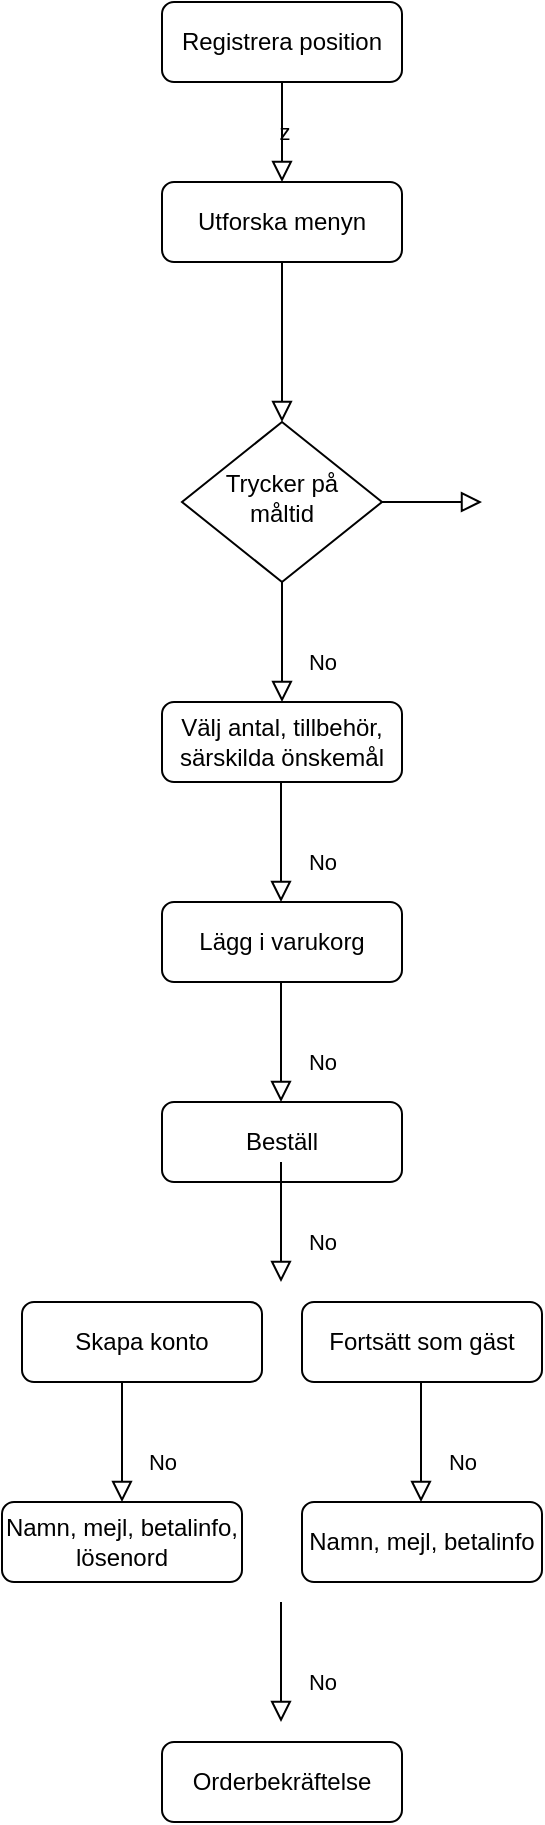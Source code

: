 <mxfile version="13.6.6" type="google" pages="2"><diagram id="C5RBs43oDa-KdzZeNtuy" name="Page-1"><mxGraphModel dx="1553" dy="870" grid="1" gridSize="10" guides="1" tooltips="1" connect="1" arrows="1" fold="1" page="1" pageScale="1" pageWidth="827" pageHeight="1169" math="0" shadow="0"><root><mxCell id="WIyWlLk6GJQsqaUBKTNV-0"/><mxCell id="WIyWlLk6GJQsqaUBKTNV-1" parent="WIyWlLk6GJQsqaUBKTNV-0"/><mxCell id="WIyWlLk6GJQsqaUBKTNV-2" value="z" style="rounded=0;html=1;jettySize=auto;orthogonalLoop=1;fontSize=11;endArrow=block;endFill=0;endSize=8;strokeWidth=1;shadow=0;labelBackgroundColor=none;edgeStyle=orthogonalEdgeStyle;" parent="WIyWlLk6GJQsqaUBKTNV-1" source="WIyWlLk6GJQsqaUBKTNV-3" edge="1"><mxGeometry relative="1" as="geometry"><mxPoint x="220" y="170" as="targetPoint"/></mxGeometry></mxCell><mxCell id="WIyWlLk6GJQsqaUBKTNV-3" value="Registrera position" style="rounded=1;whiteSpace=wrap;html=1;fontSize=12;glass=0;strokeWidth=1;shadow=0;" parent="WIyWlLk6GJQsqaUBKTNV-1" vertex="1"><mxGeometry x="160" y="80" width="120" height="40" as="geometry"/></mxCell><mxCell id="WIyWlLk6GJQsqaUBKTNV-4" value="" style="rounded=0;html=1;jettySize=auto;orthogonalLoop=1;fontSize=11;endArrow=block;endFill=0;endSize=8;strokeWidth=1;shadow=0;labelBackgroundColor=none;edgeStyle=orthogonalEdgeStyle;exitX=0.5;exitY=1;exitDx=0;exitDy=0;" parent="WIyWlLk6GJQsqaUBKTNV-1" source="WIyWlLk6GJQsqaUBKTNV-7" target="WIyWlLk6GJQsqaUBKTNV-10" edge="1"><mxGeometry y="20" relative="1" as="geometry"><mxPoint as="offset"/><mxPoint x="220" y="250" as="sourcePoint"/><Array as="points"/></mxGeometry></mxCell><mxCell id="WIyWlLk6GJQsqaUBKTNV-7" value="Utforska menyn" style="rounded=1;whiteSpace=wrap;html=1;fontSize=12;glass=0;strokeWidth=1;shadow=0;" parent="WIyWlLk6GJQsqaUBKTNV-1" vertex="1"><mxGeometry x="160" y="170" width="120" height="40" as="geometry"/></mxCell><mxCell id="WIyWlLk6GJQsqaUBKTNV-8" value="No" style="rounded=0;html=1;jettySize=auto;orthogonalLoop=1;fontSize=11;endArrow=block;endFill=0;endSize=8;strokeWidth=1;shadow=0;labelBackgroundColor=none;edgeStyle=orthogonalEdgeStyle;" parent="WIyWlLk6GJQsqaUBKTNV-1" source="WIyWlLk6GJQsqaUBKTNV-10" edge="1"><mxGeometry x="0.333" y="20" relative="1" as="geometry"><mxPoint as="offset"/><mxPoint x="220" y="430" as="targetPoint"/></mxGeometry></mxCell><mxCell id="WIyWlLk6GJQsqaUBKTNV-9" value="" style="edgeStyle=orthogonalEdgeStyle;rounded=0;html=1;jettySize=auto;orthogonalLoop=1;fontSize=11;endArrow=block;endFill=0;endSize=8;strokeWidth=1;shadow=0;labelBackgroundColor=none;" parent="WIyWlLk6GJQsqaUBKTNV-1" source="WIyWlLk6GJQsqaUBKTNV-10" edge="1"><mxGeometry y="10" relative="1" as="geometry"><mxPoint as="offset"/><mxPoint x="320" y="330" as="targetPoint"/></mxGeometry></mxCell><mxCell id="WIyWlLk6GJQsqaUBKTNV-10" value="Trycker på måltid" style="rhombus;whiteSpace=wrap;html=1;shadow=0;fontFamily=Helvetica;fontSize=12;align=center;strokeWidth=1;spacing=6;spacingTop=-4;" parent="WIyWlLk6GJQsqaUBKTNV-1" vertex="1"><mxGeometry x="170" y="290" width="100" height="80" as="geometry"/></mxCell><mxCell id="1STehpNk5ITJCxVqM1tr-6" value="Välj antal, tillbehör, särskilda önskemål" style="rounded=1;whiteSpace=wrap;html=1;fontSize=12;glass=0;strokeWidth=1;shadow=0;" parent="WIyWlLk6GJQsqaUBKTNV-1" vertex="1"><mxGeometry x="160" y="430" width="120" height="40" as="geometry"/></mxCell><mxCell id="1STehpNk5ITJCxVqM1tr-7" value="No" style="rounded=0;html=1;jettySize=auto;orthogonalLoop=1;fontSize=11;endArrow=block;endFill=0;endSize=8;strokeWidth=1;shadow=0;labelBackgroundColor=none;edgeStyle=orthogonalEdgeStyle;" parent="WIyWlLk6GJQsqaUBKTNV-1" edge="1"><mxGeometry x="0.333" y="20" relative="1" as="geometry"><mxPoint as="offset"/><mxPoint x="219.5" y="470" as="sourcePoint"/><mxPoint x="219.5" y="530" as="targetPoint"/></mxGeometry></mxCell><mxCell id="1STehpNk5ITJCxVqM1tr-8" value="Lägg i varukorg" style="rounded=1;whiteSpace=wrap;html=1;fontSize=12;glass=0;strokeWidth=1;shadow=0;" parent="WIyWlLk6GJQsqaUBKTNV-1" vertex="1"><mxGeometry x="160" y="530" width="120" height="40" as="geometry"/></mxCell><mxCell id="1STehpNk5ITJCxVqM1tr-10" value="No" style="rounded=0;html=1;jettySize=auto;orthogonalLoop=1;fontSize=11;endArrow=block;endFill=0;endSize=8;strokeWidth=1;shadow=0;labelBackgroundColor=none;edgeStyle=orthogonalEdgeStyle;" parent="WIyWlLk6GJQsqaUBKTNV-1" edge="1"><mxGeometry x="0.333" y="20" relative="1" as="geometry"><mxPoint as="offset"/><mxPoint x="219.5" y="570" as="sourcePoint"/><mxPoint x="219.5" y="630" as="targetPoint"/><Array as="points"><mxPoint x="220" y="589"/><mxPoint x="220" y="589"/></Array></mxGeometry></mxCell><mxCell id="1STehpNk5ITJCxVqM1tr-11" value="Skapa konto" style="rounded=1;whiteSpace=wrap;html=1;fontSize=12;glass=0;strokeWidth=1;shadow=0;" parent="WIyWlLk6GJQsqaUBKTNV-1" vertex="1"><mxGeometry x="90" y="730" width="120" height="40" as="geometry"/></mxCell><mxCell id="1STehpNk5ITJCxVqM1tr-12" value="Fortsätt som gäst" style="rounded=1;whiteSpace=wrap;html=1;fontSize=12;glass=0;strokeWidth=1;shadow=0;" parent="WIyWlLk6GJQsqaUBKTNV-1" vertex="1"><mxGeometry x="230" y="730" width="120" height="40" as="geometry"/></mxCell><mxCell id="1STehpNk5ITJCxVqM1tr-13" value="No" style="rounded=0;html=1;jettySize=auto;orthogonalLoop=1;fontSize=11;endArrow=block;endFill=0;endSize=8;strokeWidth=1;shadow=0;labelBackgroundColor=none;edgeStyle=orthogonalEdgeStyle;" parent="WIyWlLk6GJQsqaUBKTNV-1" edge="1"><mxGeometry x="0.333" y="20" relative="1" as="geometry"><mxPoint as="offset"/><mxPoint x="140" y="770" as="sourcePoint"/><mxPoint x="140" y="830" as="targetPoint"/><Array as="points"><mxPoint x="140" y="800"/><mxPoint x="140" y="800"/></Array></mxGeometry></mxCell><mxCell id="1STehpNk5ITJCxVqM1tr-14" value="Beställ" style="rounded=1;whiteSpace=wrap;html=1;fontSize=12;glass=0;strokeWidth=1;shadow=0;" parent="WIyWlLk6GJQsqaUBKTNV-1" vertex="1"><mxGeometry x="160" y="630" width="120" height="40" as="geometry"/></mxCell><mxCell id="1STehpNk5ITJCxVqM1tr-15" value="No" style="rounded=0;html=1;jettySize=auto;orthogonalLoop=1;fontSize=11;endArrow=block;endFill=0;endSize=8;strokeWidth=1;shadow=0;labelBackgroundColor=none;edgeStyle=orthogonalEdgeStyle;" parent="WIyWlLk6GJQsqaUBKTNV-1" edge="1"><mxGeometry x="0.333" y="20" relative="1" as="geometry"><mxPoint as="offset"/><mxPoint x="219.5" y="660" as="sourcePoint"/><mxPoint x="219.5" y="720" as="targetPoint"/><Array as="points"><mxPoint x="220" y="679"/><mxPoint x="220" y="679"/></Array></mxGeometry></mxCell><mxCell id="1STehpNk5ITJCxVqM1tr-16" value="No" style="rounded=0;html=1;jettySize=auto;orthogonalLoop=1;fontSize=11;endArrow=block;endFill=0;endSize=8;strokeWidth=1;shadow=0;labelBackgroundColor=none;edgeStyle=orthogonalEdgeStyle;" parent="WIyWlLk6GJQsqaUBKTNV-1" edge="1"><mxGeometry x="0.333" y="20" relative="1" as="geometry"><mxPoint as="offset"/><mxPoint x="289.5" y="770" as="sourcePoint"/><mxPoint x="289.5" y="830" as="targetPoint"/><Array as="points"><mxPoint x="289.5" y="790"/><mxPoint x="289.5" y="790"/></Array></mxGeometry></mxCell><mxCell id="1STehpNk5ITJCxVqM1tr-17" value="Namn, mejl, betalinfo" style="rounded=1;whiteSpace=wrap;html=1;fontSize=12;glass=0;strokeWidth=1;shadow=0;" parent="WIyWlLk6GJQsqaUBKTNV-1" vertex="1"><mxGeometry x="230" y="830" width="120" height="40" as="geometry"/></mxCell><mxCell id="1STehpNk5ITJCxVqM1tr-19" value="Namn, mejl, betalinfo, lösenord" style="rounded=1;whiteSpace=wrap;html=1;fontSize=12;glass=0;strokeWidth=1;shadow=0;" parent="WIyWlLk6GJQsqaUBKTNV-1" vertex="1"><mxGeometry x="80" y="830" width="120" height="40" as="geometry"/></mxCell><mxCell id="1STehpNk5ITJCxVqM1tr-20" value="No" style="rounded=0;html=1;jettySize=auto;orthogonalLoop=1;fontSize=11;endArrow=block;endFill=0;endSize=8;strokeWidth=1;shadow=0;labelBackgroundColor=none;edgeStyle=orthogonalEdgeStyle;" parent="WIyWlLk6GJQsqaUBKTNV-1" edge="1"><mxGeometry x="0.333" y="20" relative="1" as="geometry"><mxPoint as="offset"/><mxPoint x="219.5" y="880" as="sourcePoint"/><mxPoint x="219.5" y="940" as="targetPoint"/><Array as="points"><mxPoint x="219.5" y="900"/><mxPoint x="219.5" y="900"/></Array></mxGeometry></mxCell><mxCell id="1STehpNk5ITJCxVqM1tr-21" value="Orderbekräftelse" style="rounded=1;whiteSpace=wrap;html=1;fontSize=12;glass=0;strokeWidth=1;shadow=0;" parent="WIyWlLk6GJQsqaUBKTNV-1" vertex="1"><mxGeometry x="160" y="950" width="120" height="40" as="geometry"/></mxCell></root></mxGraphModel></diagram><diagram id="Ar2lEOp6iWY-4XAoTzC0" name="Page-2"><mxGraphModel dx="2659" dy="1012" grid="1" gridSize="10" guides="1" tooltips="1" connect="1" arrows="1" fold="1" page="1" pageScale="1" pageWidth="827" pageHeight="1169" math="0" shadow="0"><root><mxCell id="_BUMj-XNnW7MiLHhKxXg-0"/><mxCell id="_BUMj-XNnW7MiLHhKxXg-1" parent="_BUMj-XNnW7MiLHhKxXg-0"/><mxCell id="wzOY14sBF1sNWGdp7HcY-2" value="" style="ellipse;whiteSpace=wrap;html=1;fillColor=#fff2cc;strokeColor=#d6b656;" vertex="1" parent="_BUMj-XNnW7MiLHhKxXg-1"><mxGeometry x="-500" y="580" width="40" height="40" as="geometry"/></mxCell><mxCell id="_BUMj-XNnW7MiLHhKxXg-2" value="" style="rounded=0;html=1;jettySize=auto;orthogonalLoop=1;fontSize=11;endArrow=classic;endFill=1;endSize=8;strokeWidth=1;shadow=0;labelBackgroundColor=none;edgeStyle=orthogonalEdgeStyle;" parent="_BUMj-XNnW7MiLHhKxXg-1" source="_BUMj-XNnW7MiLHhKxXg-3" edge="1"><mxGeometry relative="1" as="geometry"><mxPoint x="210" y="130" as="targetPoint"/></mxGeometry></mxCell><mxCell id="_BUMj-XNnW7MiLHhKxXg-3" value="Registrera position" style="rounded=1;whiteSpace=wrap;html=1;fontSize=12;glass=0;strokeWidth=1;shadow=0;fillColor=#d5e8d4;strokeColor=#82b366;" parent="_BUMj-XNnW7MiLHhKxXg-1" vertex="1"><mxGeometry x="150" y="40" width="120" height="40" as="geometry"/></mxCell><mxCell id="_BUMj-XNnW7MiLHhKxXg-4" value="" style="rounded=0;html=1;jettySize=auto;orthogonalLoop=1;fontSize=11;endArrow=classic;endFill=1;endSize=8;strokeWidth=1;shadow=0;labelBackgroundColor=none;edgeStyle=orthogonalEdgeStyle;exitX=0.5;exitY=1;exitDx=0;exitDy=0;" parent="_BUMj-XNnW7MiLHhKxXg-1" source="_BUMj-XNnW7MiLHhKxXg-5" edge="1"><mxGeometry y="20" relative="1" as="geometry"><mxPoint as="offset"/><mxPoint x="210" y="210" as="sourcePoint"/><Array as="points"/><mxPoint x="210" y="210" as="targetPoint"/></mxGeometry></mxCell><mxCell id="_BUMj-XNnW7MiLHhKxXg-5" value="Utforska menyn" style="rounded=1;whiteSpace=wrap;html=1;fontSize=12;glass=0;strokeWidth=1;shadow=0;" parent="_BUMj-XNnW7MiLHhKxXg-1" vertex="1"><mxGeometry x="150" y="130" width="120" height="40" as="geometry"/></mxCell><mxCell id="_BUMj-XNnW7MiLHhKxXg-7" value="" style="edgeStyle=orthogonalEdgeStyle;rounded=0;html=1;jettySize=auto;orthogonalLoop=1;fontSize=11;endArrow=classic;endFill=1;endSize=8;strokeWidth=1;shadow=0;labelBackgroundColor=none;" parent="_BUMj-XNnW7MiLHhKxXg-1" source="_BUMj-XNnW7MiLHhKxXg-8" edge="1"><mxGeometry y="10" relative="1" as="geometry"><mxPoint as="offset"/><mxPoint x="330" y="250" as="targetPoint"/></mxGeometry></mxCell><mxCell id="DojinOIPw8l0trwZEWN4-0" value="" style="edgeStyle=orthogonalEdgeStyle;rounded=0;orthogonalLoop=1;jettySize=auto;html=1;" parent="_BUMj-XNnW7MiLHhKxXg-1" source="_BUMj-XNnW7MiLHhKxXg-8" target="_BUMj-XNnW7MiLHhKxXg-5" edge="1"><mxGeometry relative="1" as="geometry"/></mxCell><mxCell id="_BUMj-XNnW7MiLHhKxXg-8" value="Vald rätt" style="rhombus;whiteSpace=wrap;html=1;shadow=0;fontFamily=Helvetica;fontSize=12;align=center;strokeWidth=1;spacing=6;spacingTop=-4;" parent="_BUMj-XNnW7MiLHhKxXg-1" vertex="1"><mxGeometry x="160" y="210" width="100" height="80" as="geometry"/></mxCell><mxCell id="_BUMj-XNnW7MiLHhKxXg-9" value="Välj antal, tillbehör, särskilda önskemål" style="rounded=1;whiteSpace=wrap;html=1;fontSize=12;glass=0;strokeWidth=1;shadow=0;" parent="_BUMj-XNnW7MiLHhKxXg-1" vertex="1"><mxGeometry x="330" y="230" width="120" height="40" as="geometry"/></mxCell><mxCell id="_BUMj-XNnW7MiLHhKxXg-10" value="Yes" style="rounded=0;html=1;jettySize=auto;orthogonalLoop=1;fontSize=11;endArrow=classic;endFill=1;endSize=8;strokeWidth=1;shadow=0;labelBackgroundColor=none;edgeStyle=orthogonalEdgeStyle;" parent="_BUMj-XNnW7MiLHhKxXg-1" edge="1"><mxGeometry y="20" relative="1" as="geometry"><mxPoint as="offset"/><mxPoint x="389.58" y="270" as="sourcePoint"/><mxPoint x="389.58" y="330" as="targetPoint"/></mxGeometry></mxCell><mxCell id="_BUMj-XNnW7MiLHhKxXg-38" value="" style="edgeStyle=orthogonalEdgeStyle;rounded=0;orthogonalLoop=1;jettySize=auto;html=1;" parent="_BUMj-XNnW7MiLHhKxXg-1" source="_BUMj-XNnW7MiLHhKxXg-11" target="_BUMj-XNnW7MiLHhKxXg-30" edge="1"><mxGeometry relative="1" as="geometry"/></mxCell><mxCell id="_BUMj-XNnW7MiLHhKxXg-11" value="Lägg i varukorg" style="rounded=1;whiteSpace=wrap;html=1;fontSize=12;glass=0;strokeWidth=1;shadow=0;" parent="_BUMj-XNnW7MiLHhKxXg-1" vertex="1"><mxGeometry x="330" y="330" width="120" height="40" as="geometry"/></mxCell><mxCell id="_BUMj-XNnW7MiLHhKxXg-13" value="Skapa konto" style="rounded=1;whiteSpace=wrap;html=1;fontSize=12;glass=0;strokeWidth=1;shadow=0;fillColor=#fff2cc;strokeColor=#d6b656;" parent="_BUMj-XNnW7MiLHhKxXg-1" vertex="1"><mxGeometry x="140" y="650" width="120" height="40" as="geometry"/></mxCell><mxCell id="_BUMj-XNnW7MiLHhKxXg-14" value="Fortsätt som gäst" style="rounded=1;whiteSpace=wrap;html=1;fontSize=12;glass=0;strokeWidth=1;shadow=0;" parent="_BUMj-XNnW7MiLHhKxXg-1" vertex="1"><mxGeometry x="510" y="710" width="120" height="40" as="geometry"/></mxCell><mxCell id="_BUMj-XNnW7MiLHhKxXg-65" style="edgeStyle=orthogonalEdgeStyle;rounded=1;orthogonalLoop=1;jettySize=auto;html=1;exitX=0.5;exitY=1;exitDx=0;exitDy=0;entryX=1;entryY=0.5;entryDx=0;entryDy=0;endArrow=classic;endFill=1;strokeColor=#000000;" parent="_BUMj-XNnW7MiLHhKxXg-1" source="_BUMj-XNnW7MiLHhKxXg-19" target="_BUMj-XNnW7MiLHhKxXg-22" edge="1"><mxGeometry relative="1" as="geometry"/></mxCell><mxCell id="_BUMj-XNnW7MiLHhKxXg-19" value="Namn, mejl, betalinfo" style="rounded=1;whiteSpace=wrap;html=1;fontSize=12;glass=0;strokeWidth=1;shadow=0;" parent="_BUMj-XNnW7MiLHhKxXg-1" vertex="1"><mxGeometry x="510" y="830" width="120" height="40" as="geometry"/></mxCell><mxCell id="_BUMj-XNnW7MiLHhKxXg-22" value="Orderbekräftelse" style="rounded=1;whiteSpace=wrap;html=1;fontSize=12;glass=0;strokeWidth=1;shadow=0;" parent="_BUMj-XNnW7MiLHhKxXg-1" vertex="1"><mxGeometry x="330" y="940" width="120" height="40" as="geometry"/></mxCell><mxCell id="_BUMj-XNnW7MiLHhKxXg-26" value="No" style="rounded=1;html=1;jettySize=auto;orthogonalLoop=1;fontSize=11;endArrow=classic;endFill=1;endSize=8;strokeWidth=1;shadow=0;labelBackgroundColor=none;edgeStyle=orthogonalEdgeStyle;exitX=0.5;exitY=0;exitDx=0;exitDy=0;entryX=1;entryY=0.5;entryDx=0;entryDy=0;" parent="_BUMj-XNnW7MiLHhKxXg-1" source="_BUMj-XNnW7MiLHhKxXg-9" target="_BUMj-XNnW7MiLHhKxXg-5" edge="1"><mxGeometry x="0.333" y="20" relative="1" as="geometry"><mxPoint as="offset"/><mxPoint x="360" y="110" as="sourcePoint"/><mxPoint x="310" y="160" as="targetPoint"/><Array as="points"><mxPoint x="390" y="150"/></Array></mxGeometry></mxCell><mxCell id="_BUMj-XNnW7MiLHhKxXg-29" value="No" style="rounded=1;html=1;jettySize=auto;orthogonalLoop=1;fontSize=11;endArrow=classic;endFill=1;strokeWidth=1;shadow=0;labelBackgroundColor=none;edgeStyle=orthogonalEdgeStyle;exitX=1;exitY=0.5;exitDx=0;exitDy=0;" parent="_BUMj-XNnW7MiLHhKxXg-1" source="_BUMj-XNnW7MiLHhKxXg-30" edge="1"><mxGeometry x="0.333" y="20" relative="1" as="geometry"><mxPoint as="offset"/><mxPoint x="460" y="470" as="sourcePoint"/><mxPoint x="380" y="150" as="targetPoint"/><Array as="points"><mxPoint x="570" y="470"/></Array></mxGeometry></mxCell><mxCell id="_BUMj-XNnW7MiLHhKxXg-30" value="Bekräftelse" style="rhombus;whiteSpace=wrap;html=1;shadow=0;fontFamily=Helvetica;fontSize=12;align=center;strokeWidth=1;spacing=6;spacingTop=-4;" parent="_BUMj-XNnW7MiLHhKxXg-1" vertex="1"><mxGeometry x="340" y="430" width="100" height="80" as="geometry"/></mxCell><mxCell id="n8oGMaTixDqCTQPb0jXA-0" value="" style="endArrow=classic;html=1;exitX=0.5;exitY=1;exitDx=0;exitDy=0;" parent="_BUMj-XNnW7MiLHhKxXg-1" source="_BUMj-XNnW7MiLHhKxXg-30" edge="1"><mxGeometry width="50" height="50" relative="1" as="geometry"><mxPoint x="270" y="520" as="sourcePoint"/><mxPoint x="390" y="570" as="targetPoint"/><Array as="points"><mxPoint x="390" y="570"/></Array></mxGeometry></mxCell><mxCell id="_BUMj-XNnW7MiLHhKxXg-32" value="Varukorgen" style="rounded=1;whiteSpace=wrap;html=1;fontSize=12;glass=0;strokeWidth=1;shadow=0;" parent="_BUMj-XNnW7MiLHhKxXg-1" vertex="1"><mxGeometry x="-70" y="230" width="120" height="40" as="geometry"/></mxCell><mxCell id="_BUMj-XNnW7MiLHhKxXg-73" value="" style="edgeStyle=orthogonalEdgeStyle;rounded=1;orthogonalLoop=1;jettySize=auto;html=1;endArrow=classic;endFill=1;strokeColor=#000000;" parent="_BUMj-XNnW7MiLHhKxXg-1" source="_BUMj-XNnW7MiLHhKxXg-35" target="_BUMj-XNnW7MiLHhKxXg-71" edge="1"><mxGeometry relative="1" as="geometry"/></mxCell><mxCell id="_BUMj-XNnW7MiLHhKxXg-35" value="Kassa" style="rhombus;whiteSpace=wrap;html=1;shadow=0;fontFamily=Helvetica;fontSize=12;align=center;strokeWidth=1;spacing=6;spacingTop=-4;" parent="_BUMj-XNnW7MiLHhKxXg-1" vertex="1"><mxGeometry x="340" y="570" width="100" height="80" as="geometry"/></mxCell><mxCell id="_BUMj-XNnW7MiLHhKxXg-36" value="Logga in" style="rounded=1;whiteSpace=wrap;html=1;fontSize=12;glass=0;strokeWidth=1;shadow=0;fillColor=#fff2cc;strokeColor=#d6b656;" parent="_BUMj-XNnW7MiLHhKxXg-1" vertex="1"><mxGeometry x="140" y="770" width="120" height="40" as="geometry"/></mxCell><mxCell id="_BUMj-XNnW7MiLHhKxXg-49" value="" style="endArrow=classic;html=1;exitX=0.5;exitY=1;exitDx=0;exitDy=0;" parent="_BUMj-XNnW7MiLHhKxXg-1" source="_BUMj-XNnW7MiLHhKxXg-14" edge="1"><mxGeometry width="50" height="50" relative="1" as="geometry"><mxPoint x="390" y="620" as="sourcePoint"/><mxPoint x="570" y="829" as="targetPoint"/><Array as="points"><mxPoint x="570" y="760"/></Array></mxGeometry></mxCell><mxCell id="_BUMj-XNnW7MiLHhKxXg-50" value="" style="endArrow=classic;html=1;exitX=0;exitY=0.5;exitDx=0;exitDy=0;entryX=0.5;entryY=0;entryDx=0;entryDy=0;" parent="_BUMj-XNnW7MiLHhKxXg-1" source="_BUMj-XNnW7MiLHhKxXg-13" target="_BUMj-XNnW7MiLHhKxXg-61" edge="1"><mxGeometry width="50" height="50" relative="1" as="geometry"><mxPoint x="390" y="620" as="sourcePoint"/><mxPoint x="100" y="790" as="targetPoint"/><Array as="points"><mxPoint x="70" y="670"/><mxPoint x="40" y="670"/></Array></mxGeometry></mxCell><mxCell id="_BUMj-XNnW7MiLHhKxXg-54" value="" style="endArrow=classic;html=1;entryX=0;entryY=0.5;entryDx=0;entryDy=0;exitX=0.5;exitY=1;exitDx=0;exitDy=0;" parent="_BUMj-XNnW7MiLHhKxXg-1" source="_BUMj-XNnW7MiLHhKxXg-36" target="_BUMj-XNnW7MiLHhKxXg-22" edge="1"><mxGeometry width="50" height="50" relative="1" as="geometry"><mxPoint x="390" y="620" as="sourcePoint"/><mxPoint x="440" y="570" as="targetPoint"/><Array as="points"><mxPoint x="200" y="960"/></Array></mxGeometry></mxCell><mxCell id="_BUMj-XNnW7MiLHhKxXg-78" value="" style="edgeStyle=orthogonalEdgeStyle;rounded=1;orthogonalLoop=1;jettySize=auto;html=1;endArrow=classic;endFill=1;strokeColor=#000000;" parent="_BUMj-XNnW7MiLHhKxXg-1" source="_BUMj-XNnW7MiLHhKxXg-55" target="_BUMj-XNnW7MiLHhKxXg-77" edge="1"><mxGeometry relative="1" as="geometry"/></mxCell><mxCell id="_BUMj-XNnW7MiLHhKxXg-55" value="Navbar" style="rounded=1;whiteSpace=wrap;html=1;fontSize=12;glass=0;strokeWidth=1;shadow=0;" parent="_BUMj-XNnW7MiLHhKxXg-1" vertex="1"><mxGeometry x="-280" y="130" width="120" height="40" as="geometry"/></mxCell><mxCell id="_BUMj-XNnW7MiLHhKxXg-58" value="" style="endArrow=classic;html=1;strokeColor=#000000;exitX=0;exitY=0.5;exitDx=0;exitDy=0;entryX=0.5;entryY=0;entryDx=0;entryDy=0;" parent="_BUMj-XNnW7MiLHhKxXg-1" source="_BUMj-XNnW7MiLHhKxXg-5" target="_BUMj-XNnW7MiLHhKxXg-32" edge="1"><mxGeometry width="50" height="50" relative="1" as="geometry"><mxPoint x="390" y="490" as="sourcePoint"/><mxPoint x="40" y="170" as="targetPoint"/><Array as="points"><mxPoint x="-10" y="150"/></Array></mxGeometry></mxCell><mxCell id="_BUMj-XNnW7MiLHhKxXg-59" value="" style="endArrow=classic;html=1;strokeColor=#000000;exitX=1;exitY=0.5;exitDx=0;exitDy=0;" parent="_BUMj-XNnW7MiLHhKxXg-1" source="_BUMj-XNnW7MiLHhKxXg-55" edge="1"><mxGeometry width="50" height="50" relative="1" as="geometry"><mxPoint x="390" y="490" as="sourcePoint"/><mxPoint x="30" y="150" as="targetPoint"/></mxGeometry></mxCell><mxCell id="_BUMj-XNnW7MiLHhKxXg-60" value="" style="endArrow=classic;html=1;strokeColor=#000000;entryX=0;entryY=0.5;entryDx=0;entryDy=0;exitX=0.5;exitY=1;exitDx=0;exitDy=0;rounded=1;" parent="_BUMj-XNnW7MiLHhKxXg-1" source="_BUMj-XNnW7MiLHhKxXg-55" target="_BUMj-XNnW7MiLHhKxXg-32" edge="1"><mxGeometry width="50" height="50" relative="1" as="geometry"><mxPoint x="390" y="490" as="sourcePoint"/><mxPoint x="440" y="440" as="targetPoint"/><Array as="points"><mxPoint x="-220" y="250"/></Array></mxGeometry></mxCell><mxCell id="n8oGMaTixDqCTQPb0jXA-1" value="" style="endArrow=classic;startArrow=classic;html=1;entryX=0;entryY=0.5;entryDx=0;entryDy=0;" parent="_BUMj-XNnW7MiLHhKxXg-1" target="_BUMj-XNnW7MiLHhKxXg-8" edge="1"><mxGeometry width="50" height="50" relative="1" as="geometry"><mxPoint x="50" y="250" as="sourcePoint"/><mxPoint x="200" y="270" as="targetPoint"/><Array as="points"><mxPoint x="60" y="250"/><mxPoint x="50" y="250"/><mxPoint x="100" y="250"/></Array></mxGeometry></mxCell><mxCell id="_BUMj-XNnW7MiLHhKxXg-61" value="Namn, mejl, betalinfo, lösenord" style="rounded=1;whiteSpace=wrap;html=1;fontSize=12;glass=0;strokeWidth=1;shadow=0;fillColor=#fff2cc;strokeColor=#d6b656;" parent="_BUMj-XNnW7MiLHhKxXg-1" vertex="1"><mxGeometry x="-20" y="770" width="120" height="40" as="geometry"/></mxCell><mxCell id="_BUMj-XNnW7MiLHhKxXg-62" value="" style="endArrow=classic;html=1;strokeColor=#000000;exitX=1;exitY=0.5;exitDx=0;exitDy=0;entryX=0;entryY=0.5;entryDx=0;entryDy=0;" parent="_BUMj-XNnW7MiLHhKxXg-1" source="_BUMj-XNnW7MiLHhKxXg-61" target="_BUMj-XNnW7MiLHhKxXg-36" edge="1"><mxGeometry width="50" height="50" relative="1" as="geometry"><mxPoint x="140" y="670" as="sourcePoint"/><mxPoint x="190" y="620" as="targetPoint"/></mxGeometry></mxCell><mxCell id="_BUMj-XNnW7MiLHhKxXg-66" value="Favoriter" style="rounded=1;whiteSpace=wrap;html=1;fontSize=12;glass=0;strokeWidth=1;shadow=0;" parent="_BUMj-XNnW7MiLHhKxXg-1" vertex="1"><mxGeometry x="-70" y="320" width="120" height="40" as="geometry"/></mxCell><mxCell id="_BUMj-XNnW7MiLHhKxXg-67" value="" style="endArrow=classic;html=1;strokeColor=#000000;entryX=0;entryY=0.5;entryDx=0;entryDy=0;" parent="_BUMj-XNnW7MiLHhKxXg-1" source="_BUMj-XNnW7MiLHhKxXg-55" target="_BUMj-XNnW7MiLHhKxXg-66" edge="1"><mxGeometry width="50" height="50" relative="1" as="geometry"><mxPoint x="140" y="370" as="sourcePoint"/><mxPoint x="190" y="320" as="targetPoint"/><Array as="points"><mxPoint x="-219" y="340"/></Array></mxGeometry></mxCell><mxCell id="_BUMj-XNnW7MiLHhKxXg-68" value="Ange favorit" style="ellipse;whiteSpace=wrap;html=1;fillColor=#fff2cc;strokeColor=#d6b656;" parent="_BUMj-XNnW7MiLHhKxXg-1" vertex="1"><mxGeometry x="-340" y="350" width="60" height="60" as="geometry"/></mxCell><mxCell id="_BUMj-XNnW7MiLHhKxXg-69" value="" style="endArrow=classic;html=1;strokeColor=#000000;dashed=1;entryX=0.5;entryY=0;entryDx=0;entryDy=0;exitX=1;exitY=0;exitDx=0;exitDy=0;endFill=0;" parent="_BUMj-XNnW7MiLHhKxXg-1" source="_BUMj-XNnW7MiLHhKxXg-5" target="_BUMj-XNnW7MiLHhKxXg-68" edge="1"><mxGeometry width="50" height="50" relative="1" as="geometry"><mxPoint x="140" y="370" as="sourcePoint"/><mxPoint x="190" y="320" as="targetPoint"/><Array as="points"><mxPoint x="370" y="130"/><mxPoint x="370" y="20"/><mxPoint x="-310" y="20"/></Array></mxGeometry></mxCell><mxCell id="_BUMj-XNnW7MiLHhKxXg-70" value="" style="endArrow=classic;html=1;dashed=1;strokeColor=#000000;exitX=0;exitY=1;exitDx=0;exitDy=0;entryX=1;entryY=0.5;entryDx=0;entryDy=0;endFill=0;" parent="_BUMj-XNnW7MiLHhKxXg-1" source="_BUMj-XNnW7MiLHhKxXg-8" target="_BUMj-XNnW7MiLHhKxXg-68" edge="1"><mxGeometry width="50" height="50" relative="1" as="geometry"><mxPoint x="140" y="370" as="sourcePoint"/><mxPoint x="185" y="390" as="targetPoint"/><Array as="points"><mxPoint x="185" y="380"/></Array></mxGeometry></mxCell><mxCell id="_BUMj-XNnW7MiLHhKxXg-72" value="" style="edgeStyle=orthogonalEdgeStyle;rounded=1;orthogonalLoop=1;jettySize=auto;html=1;endArrow=classic;endFill=1;strokeColor=#000000;" parent="_BUMj-XNnW7MiLHhKxXg-1" source="_BUMj-XNnW7MiLHhKxXg-71" target="_BUMj-XNnW7MiLHhKxXg-14" edge="1"><mxGeometry relative="1" as="geometry"/></mxCell><mxCell id="_BUMj-XNnW7MiLHhKxXg-74" value="" style="edgeStyle=orthogonalEdgeStyle;rounded=1;orthogonalLoop=1;jettySize=auto;html=1;endArrow=classic;endFill=1;strokeColor=#000000;" parent="_BUMj-XNnW7MiLHhKxXg-1" source="_BUMj-XNnW7MiLHhKxXg-71" edge="1"><mxGeometry relative="1" as="geometry"><mxPoint x="260" y="670" as="targetPoint"/><Array as="points"><mxPoint x="320" y="730"/><mxPoint x="320" y="670"/></Array></mxGeometry></mxCell><mxCell id="_BUMj-XNnW7MiLHhKxXg-71" value="Leveransval" style="rounded=1;whiteSpace=wrap;html=1;fontSize=12;glass=0;strokeWidth=1;shadow=0;" parent="_BUMj-XNnW7MiLHhKxXg-1" vertex="1"><mxGeometry x="330" y="710" width="120" height="40" as="geometry"/></mxCell><mxCell id="_BUMj-XNnW7MiLHhKxXg-75" value="" style="endArrow=classic;html=1;strokeColor=#000000;exitX=0;exitY=0.5;exitDx=0;exitDy=0;entryX=1;entryY=0.5;entryDx=0;entryDy=0;" parent="_BUMj-XNnW7MiLHhKxXg-1" source="_BUMj-XNnW7MiLHhKxXg-71" target="_BUMj-XNnW7MiLHhKxXg-36" edge="1"><mxGeometry width="50" height="50" relative="1" as="geometry"><mxPoint x="140" y="600" as="sourcePoint"/><mxPoint x="300" y="810" as="targetPoint"/><Array as="points"><mxPoint x="320" y="730"/><mxPoint x="320" y="790"/></Array></mxGeometry></mxCell><mxCell id="_BUMj-XNnW7MiLHhKxXg-79" value="" style="edgeStyle=orthogonalEdgeStyle;rounded=1;orthogonalLoop=1;jettySize=auto;html=1;endArrow=classic;endFill=1;strokeColor=#000000;" parent="_BUMj-XNnW7MiLHhKxXg-1" source="_BUMj-XNnW7MiLHhKxXg-77" target="_BUMj-XNnW7MiLHhKxXg-55" edge="1"><mxGeometry relative="1" as="geometry"/></mxCell><mxCell id="_BUMj-XNnW7MiLHhKxXg-77" value="FAQ&lt;br&gt;Villkor" style="rounded=1;whiteSpace=wrap;html=1;fontSize=12;glass=0;strokeWidth=1;shadow=0;" parent="_BUMj-XNnW7MiLHhKxXg-1" vertex="1"><mxGeometry x="-280" y="60" width="120" height="40" as="geometry"/></mxCell><mxCell id="wzOY14sBF1sNWGdp7HcY-0" value="Sekundärt" style="text;html=1;strokeColor=none;fillColor=none;align=center;verticalAlign=middle;whiteSpace=wrap;rounded=0;" vertex="1" parent="_BUMj-XNnW7MiLHhKxXg-1"><mxGeometry x="-437" y="590" width="40" height="20" as="geometry"/></mxCell></root></mxGraphModel></diagram></mxfile>
